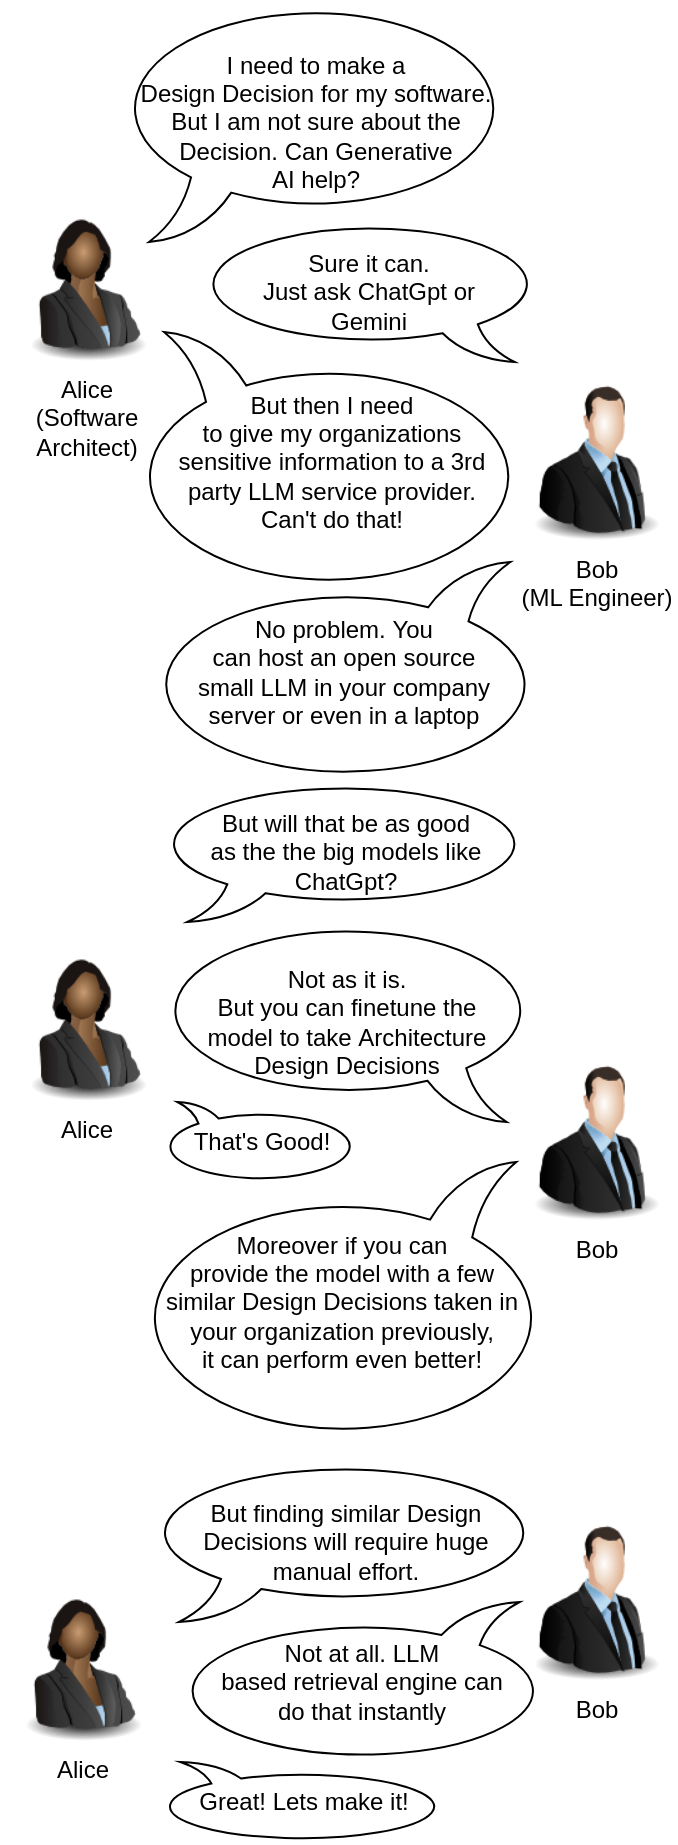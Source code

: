 <mxfile version="24.7.16">
  <diagram name="Page-1" id="MXw8bYAZeLGTPMeYbXxy">
    <mxGraphModel dx="936" dy="579" grid="1" gridSize="10" guides="1" tooltips="1" connect="1" arrows="1" fold="1" page="1" pageScale="1" pageWidth="850" pageHeight="1100" math="0" shadow="0">
      <root>
        <mxCell id="0" />
        <mxCell id="1" parent="0" />
        <mxCell id="GrtUD7RfstWwwJECri5v-1" value="Alice&lt;div&gt;(Software&lt;/div&gt;&lt;div&gt;Architect)&lt;/div&gt;" style="image;html=1;image=img/lib/clip_art/people/Suit_Woman_Black_128x128.png" vertex="1" parent="1">
          <mxGeometry x="285" y="140" width="80" height="80" as="geometry" />
        </mxCell>
        <mxCell id="GrtUD7RfstWwwJECri5v-2" value="Bob&lt;div&gt;(ML Engineer)&lt;/div&gt;" style="image;html=1;image=img/lib/clip_art/people/Suit_Man_128x128.png" vertex="1" parent="1">
          <mxGeometry x="540" y="230" width="80" height="80" as="geometry" />
        </mxCell>
        <mxCell id="GrtUD7RfstWwwJECri5v-3" value="I need to make a&lt;div&gt;Design Decision&amp;nbsp;&lt;span style=&quot;background-color: initial;&quot;&gt;for my software.&lt;/span&gt;&lt;div&gt;&lt;div&gt;But I am not sure about the&lt;/div&gt;&lt;div&gt;Decision.&amp;nbsp;&lt;span style=&quot;background-color: initial;&quot;&gt;Can Generative&lt;/span&gt;&lt;/div&gt;&lt;div&gt;&lt;span style=&quot;background-color: initial;&quot;&gt;AI help?&lt;/span&gt;&lt;/div&gt;&lt;/div&gt;&lt;/div&gt;" style="whiteSpace=wrap;html=1;shape=mxgraph.basic.oval_callout" vertex="1" parent="1">
          <mxGeometry x="340" y="40" width="200" height="120" as="geometry" />
        </mxCell>
        <mxCell id="GrtUD7RfstWwwJECri5v-4" value="Sure it can.&lt;div&gt;Just ask ChatGpt or&lt;/div&gt;&lt;div&gt;Gemini&lt;/div&gt;" style="whiteSpace=wrap;html=1;shape=mxgraph.basic.oval_callout;flipH=1;" vertex="1" parent="1">
          <mxGeometry x="378.75" y="150" width="175" height="70" as="geometry" />
        </mxCell>
        <mxCell id="GrtUD7RfstWwwJECri5v-5" value="But then I need&lt;div&gt;&lt;span style=&quot;background-color: initial;&quot;&gt;to&amp;nbsp;&lt;/span&gt;&lt;span style=&quot;background-color: initial;&quot;&gt;give my organizations&lt;/span&gt;&lt;div&gt;&lt;span style=&quot;background-color: initial;&quot;&gt;sensitive&amp;nbsp;&lt;/span&gt;&lt;span style=&quot;background-color: initial;&quot;&gt;information to a 3rd&lt;/span&gt;&lt;/div&gt;&lt;div&gt;&lt;span style=&quot;background-color: initial;&quot;&gt;party LLM service provider.&lt;/span&gt;&lt;/div&gt;&lt;div&gt;&lt;span style=&quot;background-color: initial;&quot;&gt;Can&#39;t do that!&lt;/span&gt;&lt;/div&gt;&lt;/div&gt;" style="whiteSpace=wrap;html=1;shape=mxgraph.basic.oval_callout;flipV=1;" vertex="1" parent="1">
          <mxGeometry x="347.5" y="205" width="200" height="130" as="geometry" />
        </mxCell>
        <mxCell id="GrtUD7RfstWwwJECri5v-6" value="No problem.&amp;nbsp;&lt;span style=&quot;background-color: initial;&quot;&gt;You&lt;/span&gt;&lt;div&gt;can host an open&amp;nbsp;&lt;span style=&quot;background-color: initial;&quot;&gt;source&lt;/span&gt;&lt;/div&gt;&lt;div&gt;&lt;span style=&quot;background-color: initial;&quot;&gt;small&amp;nbsp;&lt;/span&gt;&lt;span style=&quot;background-color: initial;&quot;&gt;LLM&amp;nbsp;&lt;/span&gt;&lt;span style=&quot;background-color: initial;&quot;&gt;in your&amp;nbsp;&lt;/span&gt;&lt;span style=&quot;background-color: initial;&quot;&gt;company&lt;/span&gt;&lt;/div&gt;&lt;div&gt;&lt;span style=&quot;background-color: initial;&quot;&gt;server&amp;nbsp;&lt;/span&gt;&lt;span style=&quot;background-color: initial;&quot;&gt;or&amp;nbsp;&lt;/span&gt;&lt;span style=&quot;background-color: initial;&quot;&gt;even&amp;nbsp;&lt;/span&gt;&lt;span style=&quot;background-color: initial;&quot;&gt;in a&amp;nbsp;&lt;/span&gt;&lt;span style=&quot;background-color: initial;&quot;&gt;laptop&lt;/span&gt;&lt;/div&gt;" style="whiteSpace=wrap;html=1;shape=mxgraph.basic.oval_callout;flipH=1;flipV=1;" vertex="1" parent="1">
          <mxGeometry x="353.75" y="320" width="200" height="110" as="geometry" />
        </mxCell>
        <mxCell id="GrtUD7RfstWwwJECri5v-7" value="But will that be as good&lt;div&gt;as the the big models like ChatGpt?&lt;/div&gt;" style="whiteSpace=wrap;html=1;shape=mxgraph.basic.oval_callout" vertex="1" parent="1">
          <mxGeometry x="360" y="430" width="190" height="70" as="geometry" />
        </mxCell>
        <mxCell id="GrtUD7RfstWwwJECri5v-8" value="Not as it is.&lt;div&gt;But you can finetune the&lt;/div&gt;&lt;div&gt;model&amp;nbsp;&lt;span style=&quot;background-color: initial;&quot;&gt;to take&amp;nbsp;&lt;/span&gt;&lt;span style=&quot;background-color: initial;&quot;&gt;Architecture&lt;/span&gt;&lt;/div&gt;&lt;div&gt;Design Decisions&lt;/div&gt;" style="whiteSpace=wrap;html=1;shape=mxgraph.basic.oval_callout;flipH=1;" vertex="1" parent="1">
          <mxGeometry x="358.75" y="500" width="192.5" height="100" as="geometry" />
        </mxCell>
        <mxCell id="GrtUD7RfstWwwJECri5v-9" value="Moreover if you can&lt;div&gt;provide&amp;nbsp;&lt;span style=&quot;background-color: initial;&quot;&gt;the model with a few&lt;/span&gt;&lt;/div&gt;&lt;div&gt;&lt;span style=&quot;background-color: initial;&quot;&gt;similar&amp;nbsp;&lt;/span&gt;&lt;span style=&quot;background-color: initial;&quot;&gt;Design Decisions taken in&lt;/span&gt;&lt;/div&gt;&lt;div&gt;&lt;span style=&quot;background-color: initial;&quot;&gt;your organization previously,&lt;/span&gt;&lt;/div&gt;&lt;div&gt;&lt;span style=&quot;background-color: initial;&quot;&gt;it can perform&amp;nbsp;&lt;/span&gt;&lt;span style=&quot;background-color: initial;&quot;&gt;even better!&lt;/span&gt;&lt;/div&gt;" style="whiteSpace=wrap;html=1;shape=mxgraph.basic.oval_callout;flipH=1;flipV=1;" vertex="1" parent="1">
          <mxGeometry x="347.5" y="620" width="210" height="140" as="geometry" />
        </mxCell>
        <mxCell id="GrtUD7RfstWwwJECri5v-10" value="But finding similar&amp;nbsp;&lt;span style=&quot;background-color: initial;&quot;&gt;Design&lt;/span&gt;&lt;div&gt;&lt;span style=&quot;background-color: initial;&quot;&gt;Decisions will require huge&lt;/span&gt;&lt;/div&gt;&lt;div&gt;&lt;span style=&quot;background-color: initial;&quot;&gt;manual effort.&lt;/span&gt;&lt;/div&gt;" style="whiteSpace=wrap;html=1;shape=mxgraph.basic.oval_callout" vertex="1" parent="1">
          <mxGeometry x="355" y="770" width="200" height="80" as="geometry" />
        </mxCell>
        <mxCell id="GrtUD7RfstWwwJECri5v-11" value="Not at all.&amp;nbsp;&lt;span style=&quot;background-color: initial;&quot;&gt;LLM&lt;/span&gt;&lt;div&gt;based retrieval engine can&lt;/div&gt;&lt;div&gt;do that instantly&lt;/div&gt;" style="whiteSpace=wrap;html=1;shape=mxgraph.basic.oval_callout;flipH=1;flipV=1;" vertex="1" parent="1">
          <mxGeometry x="367.5" y="840" width="190" height="80" as="geometry" />
        </mxCell>
        <mxCell id="GrtUD7RfstWwwJECri5v-12" value="Great!&amp;nbsp;&lt;span style=&quot;background-color: initial;&quot;&gt;Lets make it!&lt;/span&gt;" style="whiteSpace=wrap;html=1;shape=mxgraph.basic.oval_callout;flipV=1;" vertex="1" parent="1">
          <mxGeometry x="360" y="920" width="147.5" height="40" as="geometry" />
        </mxCell>
        <mxCell id="GrtUD7RfstWwwJECri5v-13" value="That&#39;s Good!" style="whiteSpace=wrap;html=1;shape=mxgraph.basic.oval_callout;flipV=1;" vertex="1" parent="1">
          <mxGeometry x="362.5" y="590" width="100" height="40" as="geometry" />
        </mxCell>
        <mxCell id="GrtUD7RfstWwwJECri5v-14" value="Alice" style="image;html=1;image=img/lib/clip_art/people/Suit_Woman_Black_128x128.png" vertex="1" parent="1">
          <mxGeometry x="285" y="510" width="80" height="80" as="geometry" />
        </mxCell>
        <mxCell id="GrtUD7RfstWwwJECri5v-17" value="Bob" style="image;html=1;image=img/lib/clip_art/people/Suit_Man_128x128.png" vertex="1" parent="1">
          <mxGeometry x="540" y="570" width="80" height="80" as="geometry" />
        </mxCell>
        <mxCell id="GrtUD7RfstWwwJECri5v-18" value="Alice" style="image;html=1;image=img/lib/clip_art/people/Suit_Woman_Black_128x128.png" vertex="1" parent="1">
          <mxGeometry x="282.5" y="830" width="80" height="80" as="geometry" />
        </mxCell>
        <mxCell id="GrtUD7RfstWwwJECri5v-19" value="Bob" style="image;html=1;image=img/lib/clip_art/people/Suit_Man_128x128.png" vertex="1" parent="1">
          <mxGeometry x="540" y="800" width="80" height="80" as="geometry" />
        </mxCell>
      </root>
    </mxGraphModel>
  </diagram>
</mxfile>

